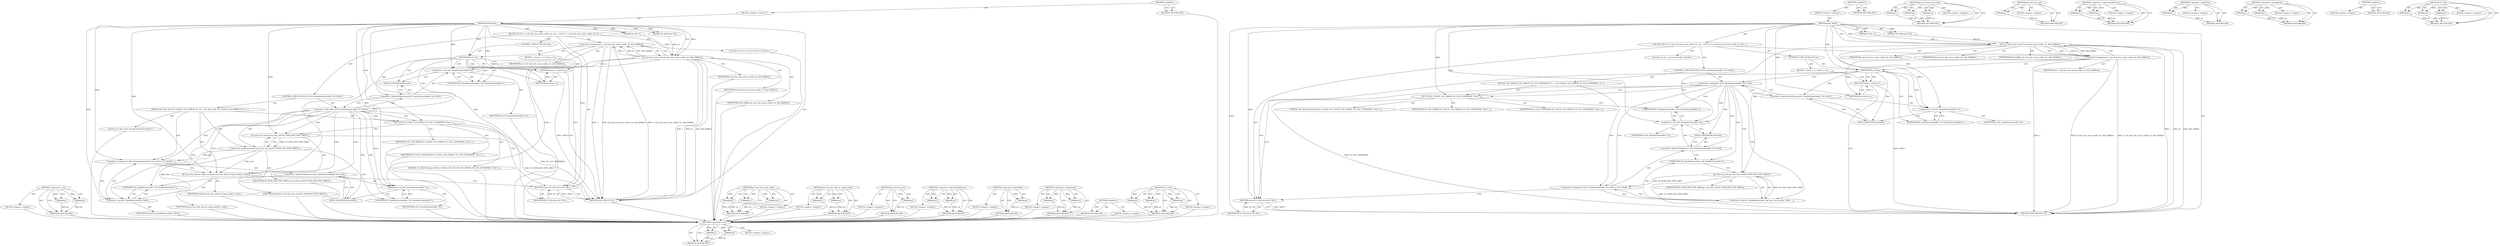 digraph "GF_LOG" {
vulnerable_91 [label=<(METHOD,&lt;operator&gt;.cast)>];
vulnerable_92 [label=<(PARAM,p1)>];
vulnerable_93 [label=<(PARAM,p2)>];
vulnerable_94 [label=<(BLOCK,&lt;empty&gt;,&lt;empty&gt;)>];
vulnerable_95 [label=<(METHOD_RETURN,ANY)>];
vulnerable_6 [label=<(METHOD,&lt;global&gt;)<SUB>1</SUB>>];
vulnerable_7 [label=<(BLOCK,&lt;empty&gt;,&lt;empty&gt;)<SUB>1</SUB>>];
vulnerable_8 [label=<(METHOD,dinf_Read)<SUB>1</SUB>>];
vulnerable_9 [label=<(PARAM,GF_Box *s)<SUB>1</SUB>>];
vulnerable_10 [label=<(PARAM,GF_BitStream *bs)<SUB>1</SUB>>];
vulnerable_11 [label=<(BLOCK,{
	GF_Err e = gf_isom_box_array_read(s, bs, din...,{
	GF_Err e = gf_isom_box_array_read(s, bs, din...)<SUB>2</SUB>>];
vulnerable_12 [label="<(LOCAL,GF_Err e: GF_Err)<SUB>3</SUB>>"];
vulnerable_13 [label=<(&lt;operator&gt;.assignment,e = gf_isom_box_array_read(s, bs, dinf_AddBox))<SUB>3</SUB>>];
vulnerable_14 [label=<(IDENTIFIER,e,e = gf_isom_box_array_read(s, bs, dinf_AddBox))<SUB>3</SUB>>];
vulnerable_15 [label=<(gf_isom_box_array_read,gf_isom_box_array_read(s, bs, dinf_AddBox))<SUB>3</SUB>>];
vulnerable_16 [label=<(IDENTIFIER,s,gf_isom_box_array_read(s, bs, dinf_AddBox))<SUB>3</SUB>>];
vulnerable_17 [label=<(IDENTIFIER,bs,gf_isom_box_array_read(s, bs, dinf_AddBox))<SUB>3</SUB>>];
vulnerable_18 [label=<(IDENTIFIER,dinf_AddBox,gf_isom_box_array_read(s, bs, dinf_AddBox))<SUB>3</SUB>>];
vulnerable_19 [label=<(CONTROL_STRUCTURE,IF,if (e))<SUB>4</SUB>>];
vulnerable_20 [label=<(IDENTIFIER,e,if (e))<SUB>4</SUB>>];
vulnerable_21 [label=<(BLOCK,{
 		return e;
 	},{
 		return e;
 	})<SUB>4</SUB>>];
vulnerable_22 [label=<(RETURN,return e;,return e;)<SUB>5</SUB>>];
vulnerable_23 [label=<(IDENTIFIER,e,return e;)<SUB>5</SUB>>];
vulnerable_24 [label=<(CONTROL_STRUCTURE,IF,if (!((GF_DataInformationBox *)s)-&gt;dref))<SUB>7</SUB>>];
vulnerable_25 [label=<(&lt;operator&gt;.logicalNot,!((GF_DataInformationBox *)s)-&gt;dref)<SUB>7</SUB>>];
vulnerable_26 [label=<(&lt;operator&gt;.indirectFieldAccess,((GF_DataInformationBox *)s)-&gt;dref)<SUB>7</SUB>>];
vulnerable_27 [label=<(&lt;operator&gt;.cast,(GF_DataInformationBox *)s)<SUB>7</SUB>>];
vulnerable_28 [label=<(UNKNOWN,GF_DataInformationBox *,GF_DataInformationBox *)<SUB>7</SUB>>];
vulnerable_29 [label=<(IDENTIFIER,s,(GF_DataInformationBox *)s)<SUB>7</SUB>>];
vulnerable_30 [label=<(FIELD_IDENTIFIER,dref,dref)<SUB>7</SUB>>];
vulnerable_31 [label=<(BLOCK,{
 		GF_LOG(GF_LOG_ERROR, GF_LOG_CONTAINER, (&quot;[...,{
 		GF_LOG(GF_LOG_ERROR, GF_LOG_CONTAINER, (&quot;[...)<SUB>7</SUB>>];
vulnerable_32 [label=<(GF_LOG,GF_LOG(GF_LOG_ERROR, GF_LOG_CONTAINER, (&quot;[iso f...)<SUB>8</SUB>>];
vulnerable_33 [label=<(IDENTIFIER,GF_LOG_ERROR,GF_LOG(GF_LOG_ERROR, GF_LOG_CONTAINER, (&quot;[iso f...)<SUB>8</SUB>>];
vulnerable_34 [label=<(IDENTIFIER,GF_LOG_CONTAINER,GF_LOG(GF_LOG_ERROR, GF_LOG_CONTAINER, (&quot;[iso f...)<SUB>8</SUB>>];
vulnerable_35 [label=<(LITERAL,&quot;[iso file] Missing dref box in dinf\n&quot;,GF_LOG(GF_LOG_ERROR, GF_LOG_CONTAINER, (&quot;[iso f...)<SUB>8</SUB>>];
vulnerable_36 [label=<(&lt;operator&gt;.assignment,((GF_DataInformationBox *)s)-&gt;dref = (GF_DataRe...)<SUB>9</SUB>>];
vulnerable_37 [label=<(&lt;operator&gt;.indirectFieldAccess,((GF_DataInformationBox *)s)-&gt;dref)<SUB>9</SUB>>];
vulnerable_38 [label=<(&lt;operator&gt;.cast,(GF_DataInformationBox *)s)<SUB>9</SUB>>];
vulnerable_39 [label=<(UNKNOWN,GF_DataInformationBox *,GF_DataInformationBox *)<SUB>9</SUB>>];
vulnerable_40 [label=<(IDENTIFIER,s,(GF_DataInformationBox *)s)<SUB>9</SUB>>];
vulnerable_41 [label=<(FIELD_IDENTIFIER,dref,dref)<SUB>9</SUB>>];
vulnerable_42 [label=<(&lt;operator&gt;.cast,(GF_DataReferenceBox *)gf_isom_box_new(GF_ISOM_...)<SUB>9</SUB>>];
vulnerable_43 [label=<(UNKNOWN,GF_DataReferenceBox *,GF_DataReferenceBox *)<SUB>9</SUB>>];
vulnerable_44 [label=<(gf_isom_box_new,gf_isom_box_new(GF_ISOM_BOX_TYPE_DREF))<SUB>9</SUB>>];
vulnerable_45 [label=<(IDENTIFIER,GF_ISOM_BOX_TYPE_DREF,gf_isom_box_new(GF_ISOM_BOX_TYPE_DREF))<SUB>9</SUB>>];
vulnerable_46 [label=<(RETURN,return GF_OK;,return GF_OK;)<SUB>11</SUB>>];
vulnerable_47 [label=<(IDENTIFIER,GF_OK,return GF_OK;)<SUB>11</SUB>>];
vulnerable_48 [label=<(METHOD_RETURN,GF_Err)<SUB>1</SUB>>];
vulnerable_50 [label=<(METHOD_RETURN,ANY)<SUB>1</SUB>>];
vulnerable_76 [label=<(METHOD,gf_isom_box_array_read)>];
vulnerable_77 [label=<(PARAM,p1)>];
vulnerable_78 [label=<(PARAM,p2)>];
vulnerable_79 [label=<(PARAM,p3)>];
vulnerable_80 [label=<(BLOCK,&lt;empty&gt;,&lt;empty&gt;)>];
vulnerable_81 [label=<(METHOD_RETURN,ANY)>];
vulnerable_102 [label=<(METHOD,gf_isom_box_new)>];
vulnerable_103 [label=<(PARAM,p1)>];
vulnerable_104 [label=<(BLOCK,&lt;empty&gt;,&lt;empty&gt;)>];
vulnerable_105 [label=<(METHOD_RETURN,ANY)>];
vulnerable_86 [label=<(METHOD,&lt;operator&gt;.indirectFieldAccess)>];
vulnerable_87 [label=<(PARAM,p1)>];
vulnerable_88 [label=<(PARAM,p2)>];
vulnerable_89 [label=<(BLOCK,&lt;empty&gt;,&lt;empty&gt;)>];
vulnerable_90 [label=<(METHOD_RETURN,ANY)>];
vulnerable_82 [label=<(METHOD,&lt;operator&gt;.logicalNot)>];
vulnerable_83 [label=<(PARAM,p1)>];
vulnerable_84 [label=<(BLOCK,&lt;empty&gt;,&lt;empty&gt;)>];
vulnerable_85 [label=<(METHOD_RETURN,ANY)>];
vulnerable_71 [label=<(METHOD,&lt;operator&gt;.assignment)>];
vulnerable_72 [label=<(PARAM,p1)>];
vulnerable_73 [label=<(PARAM,p2)>];
vulnerable_74 [label=<(BLOCK,&lt;empty&gt;,&lt;empty&gt;)>];
vulnerable_75 [label=<(METHOD_RETURN,ANY)>];
vulnerable_65 [label=<(METHOD,&lt;global&gt;)<SUB>1</SUB>>];
vulnerable_66 [label=<(BLOCK,&lt;empty&gt;,&lt;empty&gt;)>];
vulnerable_67 [label=<(METHOD_RETURN,ANY)>];
vulnerable_96 [label=<(METHOD,GF_LOG)>];
vulnerable_97 [label=<(PARAM,p1)>];
vulnerable_98 [label=<(PARAM,p2)>];
vulnerable_99 [label=<(PARAM,p3)>];
vulnerable_100 [label=<(BLOCK,&lt;empty&gt;,&lt;empty&gt;)>];
vulnerable_101 [label=<(METHOD_RETURN,ANY)>];
fixed_98 [label=<(METHOD,&lt;operator&gt;.cast)>];
fixed_99 [label=<(PARAM,p1)>];
fixed_100 [label=<(PARAM,p2)>];
fixed_101 [label=<(BLOCK,&lt;empty&gt;,&lt;empty&gt;)>];
fixed_102 [label=<(METHOD_RETURN,ANY)>];
fixed_6 [label=<(METHOD,&lt;global&gt;)<SUB>1</SUB>>];
fixed_7 [label=<(BLOCK,&lt;empty&gt;,&lt;empty&gt;)<SUB>1</SUB>>];
fixed_8 [label=<(METHOD,dinf_Read)<SUB>1</SUB>>];
fixed_9 [label=<(PARAM,GF_Box *s)<SUB>1</SUB>>];
fixed_10 [label=<(PARAM,GF_BitStream *bs)<SUB>1</SUB>>];
fixed_11 [label=<(BLOCK,{
	GF_Err e = gf_isom_box_array_read(s, bs, din...,{
	GF_Err e = gf_isom_box_array_read(s, bs, din...)<SUB>2</SUB>>];
fixed_12 [label="<(LOCAL,GF_Err e: GF_Err)<SUB>3</SUB>>"];
fixed_13 [label=<(&lt;operator&gt;.assignment,e = gf_isom_box_array_read(s, bs, dinf_AddBox))<SUB>3</SUB>>];
fixed_14 [label=<(IDENTIFIER,e,e = gf_isom_box_array_read(s, bs, dinf_AddBox))<SUB>3</SUB>>];
fixed_15 [label=<(gf_isom_box_array_read,gf_isom_box_array_read(s, bs, dinf_AddBox))<SUB>3</SUB>>];
fixed_16 [label=<(IDENTIFIER,s,gf_isom_box_array_read(s, bs, dinf_AddBox))<SUB>3</SUB>>];
fixed_17 [label=<(IDENTIFIER,bs,gf_isom_box_array_read(s, bs, dinf_AddBox))<SUB>3</SUB>>];
fixed_18 [label=<(IDENTIFIER,dinf_AddBox,gf_isom_box_array_read(s, bs, dinf_AddBox))<SUB>3</SUB>>];
fixed_19 [label=<(CONTROL_STRUCTURE,IF,if (e))<SUB>4</SUB>>];
fixed_20 [label=<(IDENTIFIER,e,if (e))<SUB>4</SUB>>];
fixed_21 [label=<(BLOCK,{
 		return e;
 	},{
 		return e;
 	})<SUB>4</SUB>>];
fixed_22 [label=<(RETURN,return e;,return e;)<SUB>5</SUB>>];
fixed_23 [label=<(IDENTIFIER,e,return e;)<SUB>5</SUB>>];
fixed_24 [label=<(CONTROL_STRUCTURE,IF,if (!((GF_DataInformationBox *)s)-&gt;dref))<SUB>7</SUB>>];
fixed_25 [label=<(&lt;operator&gt;.logicalNot,!((GF_DataInformationBox *)s)-&gt;dref)<SUB>7</SUB>>];
fixed_26 [label=<(&lt;operator&gt;.indirectFieldAccess,((GF_DataInformationBox *)s)-&gt;dref)<SUB>7</SUB>>];
fixed_27 [label=<(&lt;operator&gt;.cast,(GF_DataInformationBox *)s)<SUB>7</SUB>>];
fixed_28 [label=<(UNKNOWN,GF_DataInformationBox *,GF_DataInformationBox *)<SUB>7</SUB>>];
fixed_29 [label=<(IDENTIFIER,s,(GF_DataInformationBox *)s)<SUB>7</SUB>>];
fixed_30 [label=<(FIELD_IDENTIFIER,dref,dref)<SUB>7</SUB>>];
fixed_31 [label=<(BLOCK,{
		GF_Box* dref;
 		GF_LOG(GF_LOG_ERROR, GF_LO...,{
		GF_Box* dref;
 		GF_LOG(GF_LOG_ERROR, GF_LO...)<SUB>7</SUB>>];
fixed_32 [label="<(LOCAL,GF_Box* dref: GF_Box*)<SUB>8</SUB>>"];
fixed_33 [label=<(GF_LOG,GF_LOG(GF_LOG_ERROR, GF_LOG_CONTAINER, (&quot;[iso f...)<SUB>9</SUB>>];
fixed_34 [label=<(IDENTIFIER,GF_LOG_ERROR,GF_LOG(GF_LOG_ERROR, GF_LOG_CONTAINER, (&quot;[iso f...)<SUB>9</SUB>>];
fixed_35 [label=<(IDENTIFIER,GF_LOG_CONTAINER,GF_LOG(GF_LOG_ERROR, GF_LOG_CONTAINER, (&quot;[iso f...)<SUB>9</SUB>>];
fixed_36 [label=<(LITERAL,&quot;[iso file] Missing dref box in dinf\n&quot;,GF_LOG(GF_LOG_ERROR, GF_LOG_CONTAINER, (&quot;[iso f...)<SUB>9</SUB>>];
fixed_37 [label=<(&lt;operator&gt;.assignment,dref = gf_isom_box_new(GF_ISOM_BOX_TYPE_DREF))<SUB>10</SUB>>];
fixed_38 [label=<(IDENTIFIER,dref,dref = gf_isom_box_new(GF_ISOM_BOX_TYPE_DREF))<SUB>10</SUB>>];
fixed_39 [label=<(gf_isom_box_new,gf_isom_box_new(GF_ISOM_BOX_TYPE_DREF))<SUB>10</SUB>>];
fixed_40 [label=<(IDENTIFIER,GF_ISOM_BOX_TYPE_DREF,gf_isom_box_new(GF_ISOM_BOX_TYPE_DREF))<SUB>10</SUB>>];
fixed_41 [label=<(&lt;operator&gt;.assignment,((GF_DataInformationBox *)s)-&gt;dref = (GF_DataRe...)<SUB>11</SUB>>];
fixed_42 [label=<(&lt;operator&gt;.indirectFieldAccess,((GF_DataInformationBox *)s)-&gt;dref)<SUB>11</SUB>>];
fixed_43 [label=<(&lt;operator&gt;.cast,(GF_DataInformationBox *)s)<SUB>11</SUB>>];
fixed_44 [label=<(UNKNOWN,GF_DataInformationBox *,GF_DataInformationBox *)<SUB>11</SUB>>];
fixed_45 [label=<(IDENTIFIER,s,(GF_DataInformationBox *)s)<SUB>11</SUB>>];
fixed_46 [label=<(FIELD_IDENTIFIER,dref,dref)<SUB>11</SUB>>];
fixed_47 [label=<(&lt;operator&gt;.cast,(GF_DataReferenceBox *)dref)<SUB>11</SUB>>];
fixed_48 [label=<(UNKNOWN,GF_DataReferenceBox *,GF_DataReferenceBox *)<SUB>11</SUB>>];
fixed_49 [label=<(IDENTIFIER,dref,(GF_DataReferenceBox *)dref)<SUB>11</SUB>>];
fixed_50 [label=<(gf_isom_box_add_for_dump_mode,gf_isom_box_add_for_dump_mode(s, dref))<SUB>12</SUB>>];
fixed_51 [label=<(IDENTIFIER,s,gf_isom_box_add_for_dump_mode(s, dref))<SUB>12</SUB>>];
fixed_52 [label=<(IDENTIFIER,dref,gf_isom_box_add_for_dump_mode(s, dref))<SUB>12</SUB>>];
fixed_53 [label=<(RETURN,return GF_OK;,return GF_OK;)<SUB>14</SUB>>];
fixed_54 [label=<(IDENTIFIER,GF_OK,return GF_OK;)<SUB>14</SUB>>];
fixed_55 [label=<(METHOD_RETURN,GF_Err)<SUB>1</SUB>>];
fixed_57 [label=<(METHOD_RETURN,ANY)<SUB>1</SUB>>];
fixed_83 [label=<(METHOD,gf_isom_box_array_read)>];
fixed_84 [label=<(PARAM,p1)>];
fixed_85 [label=<(PARAM,p2)>];
fixed_86 [label=<(PARAM,p3)>];
fixed_87 [label=<(BLOCK,&lt;empty&gt;,&lt;empty&gt;)>];
fixed_88 [label=<(METHOD_RETURN,ANY)>];
fixed_113 [label=<(METHOD,gf_isom_box_add_for_dump_mode)>];
fixed_114 [label=<(PARAM,p1)>];
fixed_115 [label=<(PARAM,p2)>];
fixed_116 [label=<(BLOCK,&lt;empty&gt;,&lt;empty&gt;)>];
fixed_117 [label=<(METHOD_RETURN,ANY)>];
fixed_109 [label=<(METHOD,gf_isom_box_new)>];
fixed_110 [label=<(PARAM,p1)>];
fixed_111 [label=<(BLOCK,&lt;empty&gt;,&lt;empty&gt;)>];
fixed_112 [label=<(METHOD_RETURN,ANY)>];
fixed_93 [label=<(METHOD,&lt;operator&gt;.indirectFieldAccess)>];
fixed_94 [label=<(PARAM,p1)>];
fixed_95 [label=<(PARAM,p2)>];
fixed_96 [label=<(BLOCK,&lt;empty&gt;,&lt;empty&gt;)>];
fixed_97 [label=<(METHOD_RETURN,ANY)>];
fixed_89 [label=<(METHOD,&lt;operator&gt;.logicalNot)>];
fixed_90 [label=<(PARAM,p1)>];
fixed_91 [label=<(BLOCK,&lt;empty&gt;,&lt;empty&gt;)>];
fixed_92 [label=<(METHOD_RETURN,ANY)>];
fixed_78 [label=<(METHOD,&lt;operator&gt;.assignment)>];
fixed_79 [label=<(PARAM,p1)>];
fixed_80 [label=<(PARAM,p2)>];
fixed_81 [label=<(BLOCK,&lt;empty&gt;,&lt;empty&gt;)>];
fixed_82 [label=<(METHOD_RETURN,ANY)>];
fixed_72 [label=<(METHOD,&lt;global&gt;)<SUB>1</SUB>>];
fixed_73 [label=<(BLOCK,&lt;empty&gt;,&lt;empty&gt;)>];
fixed_74 [label=<(METHOD_RETURN,ANY)>];
fixed_103 [label=<(METHOD,GF_LOG)>];
fixed_104 [label=<(PARAM,p1)>];
fixed_105 [label=<(PARAM,p2)>];
fixed_106 [label=<(PARAM,p3)>];
fixed_107 [label=<(BLOCK,&lt;empty&gt;,&lt;empty&gt;)>];
fixed_108 [label=<(METHOD_RETURN,ANY)>];
vulnerable_91 -> vulnerable_92  [key=0, label="AST: "];
vulnerable_91 -> vulnerable_92  [key=1, label="DDG: "];
vulnerable_91 -> vulnerable_94  [key=0, label="AST: "];
vulnerable_91 -> vulnerable_93  [key=0, label="AST: "];
vulnerable_91 -> vulnerable_93  [key=1, label="DDG: "];
vulnerable_91 -> vulnerable_95  [key=0, label="AST: "];
vulnerable_91 -> vulnerable_95  [key=1, label="CFG: "];
vulnerable_92 -> vulnerable_95  [key=0, label="DDG: p1"];
vulnerable_93 -> vulnerable_95  [key=0, label="DDG: p2"];
vulnerable_6 -> vulnerable_7  [key=0, label="AST: "];
vulnerable_6 -> vulnerable_50  [key=0, label="AST: "];
vulnerable_6 -> vulnerable_50  [key=1, label="CFG: "];
vulnerable_7 -> vulnerable_8  [key=0, label="AST: "];
vulnerable_8 -> vulnerable_9  [key=0, label="AST: "];
vulnerable_8 -> vulnerable_9  [key=1, label="DDG: "];
vulnerable_8 -> vulnerable_10  [key=0, label="AST: "];
vulnerable_8 -> vulnerable_10  [key=1, label="DDG: "];
vulnerable_8 -> vulnerable_11  [key=0, label="AST: "];
vulnerable_8 -> vulnerable_48  [key=0, label="AST: "];
vulnerable_8 -> vulnerable_15  [key=0, label="CFG: "];
vulnerable_8 -> vulnerable_15  [key=1, label="DDG: "];
vulnerable_8 -> vulnerable_46  [key=0, label="DDG: "];
vulnerable_8 -> vulnerable_20  [key=0, label="DDG: "];
vulnerable_8 -> vulnerable_47  [key=0, label="DDG: "];
vulnerable_8 -> vulnerable_23  [key=0, label="DDG: "];
vulnerable_8 -> vulnerable_32  [key=0, label="DDG: "];
vulnerable_8 -> vulnerable_27  [key=0, label="DDG: "];
vulnerable_8 -> vulnerable_38  [key=0, label="DDG: "];
vulnerable_8 -> vulnerable_44  [key=0, label="DDG: "];
vulnerable_9 -> vulnerable_15  [key=0, label="DDG: s"];
vulnerable_10 -> vulnerable_15  [key=0, label="DDG: bs"];
vulnerable_11 -> vulnerable_12  [key=0, label="AST: "];
vulnerable_11 -> vulnerable_13  [key=0, label="AST: "];
vulnerable_11 -> vulnerable_19  [key=0, label="AST: "];
vulnerable_11 -> vulnerable_24  [key=0, label="AST: "];
vulnerable_11 -> vulnerable_46  [key=0, label="AST: "];
vulnerable_13 -> vulnerable_14  [key=0, label="AST: "];
vulnerable_13 -> vulnerable_15  [key=0, label="AST: "];
vulnerable_13 -> vulnerable_20  [key=0, label="CFG: "];
vulnerable_13 -> vulnerable_48  [key=0, label="DDG: e"];
vulnerable_13 -> vulnerable_48  [key=1, label="DDG: gf_isom_box_array_read(s, bs, dinf_AddBox)"];
vulnerable_13 -> vulnerable_48  [key=2, label="DDG: e = gf_isom_box_array_read(s, bs, dinf_AddBox)"];
vulnerable_13 -> vulnerable_23  [key=0, label="DDG: e"];
vulnerable_15 -> vulnerable_16  [key=0, label="AST: "];
vulnerable_15 -> vulnerable_17  [key=0, label="AST: "];
vulnerable_15 -> vulnerable_18  [key=0, label="AST: "];
vulnerable_15 -> vulnerable_13  [key=0, label="CFG: "];
vulnerable_15 -> vulnerable_13  [key=1, label="DDG: s"];
vulnerable_15 -> vulnerable_13  [key=2, label="DDG: bs"];
vulnerable_15 -> vulnerable_13  [key=3, label="DDG: dinf_AddBox"];
vulnerable_15 -> vulnerable_48  [key=0, label="DDG: s"];
vulnerable_15 -> vulnerable_48  [key=1, label="DDG: bs"];
vulnerable_15 -> vulnerable_48  [key=2, label="DDG: dinf_AddBox"];
vulnerable_15 -> vulnerable_27  [key=0, label="DDG: s"];
vulnerable_15 -> vulnerable_38  [key=0, label="DDG: s"];
vulnerable_19 -> vulnerable_20  [key=0, label="AST: "];
vulnerable_19 -> vulnerable_21  [key=0, label="AST: "];
vulnerable_20 -> vulnerable_28  [key=0, label="CFG: "];
vulnerable_20 -> vulnerable_28  [key=1, label="CDG: "];
vulnerable_20 -> vulnerable_22  [key=0, label="CFG: "];
vulnerable_20 -> vulnerable_22  [key=1, label="CDG: "];
vulnerable_20 -> vulnerable_30  [key=0, label="CDG: "];
vulnerable_20 -> vulnerable_26  [key=0, label="CDG: "];
vulnerable_20 -> vulnerable_46  [key=0, label="CDG: "];
vulnerable_20 -> vulnerable_25  [key=0, label="CDG: "];
vulnerable_20 -> vulnerable_27  [key=0, label="CDG: "];
vulnerable_21 -> vulnerable_22  [key=0, label="AST: "];
vulnerable_22 -> vulnerable_23  [key=0, label="AST: "];
vulnerable_22 -> vulnerable_48  [key=0, label="CFG: "];
vulnerable_22 -> vulnerable_48  [key=1, label="DDG: &lt;RET&gt;"];
vulnerable_23 -> vulnerable_22  [key=0, label="DDG: e"];
vulnerable_24 -> vulnerable_25  [key=0, label="AST: "];
vulnerable_24 -> vulnerable_31  [key=0, label="AST: "];
vulnerable_25 -> vulnerable_26  [key=0, label="AST: "];
vulnerable_25 -> vulnerable_32  [key=0, label="CFG: "];
vulnerable_25 -> vulnerable_32  [key=1, label="CDG: "];
vulnerable_25 -> vulnerable_46  [key=0, label="CFG: "];
vulnerable_25 -> vulnerable_42  [key=0, label="CDG: "];
vulnerable_25 -> vulnerable_36  [key=0, label="CDG: "];
vulnerable_25 -> vulnerable_37  [key=0, label="CDG: "];
vulnerable_25 -> vulnerable_38  [key=0, label="CDG: "];
vulnerable_25 -> vulnerable_41  [key=0, label="CDG: "];
vulnerable_25 -> vulnerable_44  [key=0, label="CDG: "];
vulnerable_25 -> vulnerable_39  [key=0, label="CDG: "];
vulnerable_25 -> vulnerable_43  [key=0, label="CDG: "];
vulnerable_26 -> vulnerable_27  [key=0, label="AST: "];
vulnerable_26 -> vulnerable_30  [key=0, label="AST: "];
vulnerable_26 -> vulnerable_25  [key=0, label="CFG: "];
vulnerable_27 -> vulnerable_28  [key=0, label="AST: "];
vulnerable_27 -> vulnerable_29  [key=0, label="AST: "];
vulnerable_27 -> vulnerable_30  [key=0, label="CFG: "];
vulnerable_28 -> vulnerable_27  [key=0, label="CFG: "];
vulnerable_30 -> vulnerable_26  [key=0, label="CFG: "];
vulnerable_31 -> vulnerable_32  [key=0, label="AST: "];
vulnerable_31 -> vulnerable_36  [key=0, label="AST: "];
vulnerable_32 -> vulnerable_33  [key=0, label="AST: "];
vulnerable_32 -> vulnerable_34  [key=0, label="AST: "];
vulnerable_32 -> vulnerable_35  [key=0, label="AST: "];
vulnerable_32 -> vulnerable_39  [key=0, label="CFG: "];
vulnerable_32 -> vulnerable_48  [key=0, label="DDG: GF_LOG_CONTAINER"];
vulnerable_36 -> vulnerable_37  [key=0, label="AST: "];
vulnerable_36 -> vulnerable_42  [key=0, label="AST: "];
vulnerable_36 -> vulnerable_46  [key=0, label="CFG: "];
vulnerable_37 -> vulnerable_38  [key=0, label="AST: "];
vulnerable_37 -> vulnerable_41  [key=0, label="AST: "];
vulnerable_37 -> vulnerable_43  [key=0, label="CFG: "];
vulnerable_38 -> vulnerable_39  [key=0, label="AST: "];
vulnerable_38 -> vulnerable_40  [key=0, label="AST: "];
vulnerable_38 -> vulnerable_41  [key=0, label="CFG: "];
vulnerable_39 -> vulnerable_38  [key=0, label="CFG: "];
vulnerable_41 -> vulnerable_37  [key=0, label="CFG: "];
vulnerable_42 -> vulnerable_43  [key=0, label="AST: "];
vulnerable_42 -> vulnerable_44  [key=0, label="AST: "];
vulnerable_42 -> vulnerable_36  [key=0, label="CFG: "];
vulnerable_43 -> vulnerable_44  [key=0, label="CFG: "];
vulnerable_44 -> vulnerable_45  [key=0, label="AST: "];
vulnerable_44 -> vulnerable_42  [key=0, label="CFG: "];
vulnerable_44 -> vulnerable_42  [key=1, label="DDG: GF_ISOM_BOX_TYPE_DREF"];
vulnerable_44 -> vulnerable_48  [key=0, label="DDG: GF_ISOM_BOX_TYPE_DREF"];
vulnerable_44 -> vulnerable_36  [key=0, label="DDG: GF_ISOM_BOX_TYPE_DREF"];
vulnerable_46 -> vulnerable_47  [key=0, label="AST: "];
vulnerable_46 -> vulnerable_48  [key=0, label="CFG: "];
vulnerable_46 -> vulnerable_48  [key=1, label="DDG: &lt;RET&gt;"];
vulnerable_47 -> vulnerable_46  [key=0, label="DDG: GF_OK"];
vulnerable_76 -> vulnerable_77  [key=0, label="AST: "];
vulnerable_76 -> vulnerable_77  [key=1, label="DDG: "];
vulnerable_76 -> vulnerable_80  [key=0, label="AST: "];
vulnerable_76 -> vulnerable_78  [key=0, label="AST: "];
vulnerable_76 -> vulnerable_78  [key=1, label="DDG: "];
vulnerable_76 -> vulnerable_81  [key=0, label="AST: "];
vulnerable_76 -> vulnerable_81  [key=1, label="CFG: "];
vulnerable_76 -> vulnerable_79  [key=0, label="AST: "];
vulnerable_76 -> vulnerable_79  [key=1, label="DDG: "];
vulnerable_77 -> vulnerable_81  [key=0, label="DDG: p1"];
vulnerable_78 -> vulnerable_81  [key=0, label="DDG: p2"];
vulnerable_79 -> vulnerable_81  [key=0, label="DDG: p3"];
vulnerable_102 -> vulnerable_103  [key=0, label="AST: "];
vulnerable_102 -> vulnerable_103  [key=1, label="DDG: "];
vulnerable_102 -> vulnerable_104  [key=0, label="AST: "];
vulnerable_102 -> vulnerable_105  [key=0, label="AST: "];
vulnerable_102 -> vulnerable_105  [key=1, label="CFG: "];
vulnerable_103 -> vulnerable_105  [key=0, label="DDG: p1"];
vulnerable_86 -> vulnerable_87  [key=0, label="AST: "];
vulnerable_86 -> vulnerable_87  [key=1, label="DDG: "];
vulnerable_86 -> vulnerable_89  [key=0, label="AST: "];
vulnerable_86 -> vulnerable_88  [key=0, label="AST: "];
vulnerable_86 -> vulnerable_88  [key=1, label="DDG: "];
vulnerable_86 -> vulnerable_90  [key=0, label="AST: "];
vulnerable_86 -> vulnerable_90  [key=1, label="CFG: "];
vulnerable_87 -> vulnerable_90  [key=0, label="DDG: p1"];
vulnerable_88 -> vulnerable_90  [key=0, label="DDG: p2"];
vulnerable_82 -> vulnerable_83  [key=0, label="AST: "];
vulnerable_82 -> vulnerable_83  [key=1, label="DDG: "];
vulnerable_82 -> vulnerable_84  [key=0, label="AST: "];
vulnerable_82 -> vulnerable_85  [key=0, label="AST: "];
vulnerable_82 -> vulnerable_85  [key=1, label="CFG: "];
vulnerable_83 -> vulnerable_85  [key=0, label="DDG: p1"];
vulnerable_71 -> vulnerable_72  [key=0, label="AST: "];
vulnerable_71 -> vulnerable_72  [key=1, label="DDG: "];
vulnerable_71 -> vulnerable_74  [key=0, label="AST: "];
vulnerable_71 -> vulnerable_73  [key=0, label="AST: "];
vulnerable_71 -> vulnerable_73  [key=1, label="DDG: "];
vulnerable_71 -> vulnerable_75  [key=0, label="AST: "];
vulnerable_71 -> vulnerable_75  [key=1, label="CFG: "];
vulnerable_72 -> vulnerable_75  [key=0, label="DDG: p1"];
vulnerable_73 -> vulnerable_75  [key=0, label="DDG: p2"];
vulnerable_65 -> vulnerable_66  [key=0, label="AST: "];
vulnerable_65 -> vulnerable_67  [key=0, label="AST: "];
vulnerable_65 -> vulnerable_67  [key=1, label="CFG: "];
vulnerable_96 -> vulnerable_97  [key=0, label="AST: "];
vulnerable_96 -> vulnerable_97  [key=1, label="DDG: "];
vulnerable_96 -> vulnerable_100  [key=0, label="AST: "];
vulnerable_96 -> vulnerable_98  [key=0, label="AST: "];
vulnerable_96 -> vulnerable_98  [key=1, label="DDG: "];
vulnerable_96 -> vulnerable_101  [key=0, label="AST: "];
vulnerable_96 -> vulnerable_101  [key=1, label="CFG: "];
vulnerable_96 -> vulnerable_99  [key=0, label="AST: "];
vulnerable_96 -> vulnerable_99  [key=1, label="DDG: "];
vulnerable_97 -> vulnerable_101  [key=0, label="DDG: p1"];
vulnerable_98 -> vulnerable_101  [key=0, label="DDG: p2"];
vulnerable_99 -> vulnerable_101  [key=0, label="DDG: p3"];
fixed_98 -> fixed_99  [key=0, label="AST: "];
fixed_98 -> fixed_99  [key=1, label="DDG: "];
fixed_98 -> fixed_101  [key=0, label="AST: "];
fixed_98 -> fixed_100  [key=0, label="AST: "];
fixed_98 -> fixed_100  [key=1, label="DDG: "];
fixed_98 -> fixed_102  [key=0, label="AST: "];
fixed_98 -> fixed_102  [key=1, label="CFG: "];
fixed_99 -> fixed_102  [key=0, label="DDG: p1"];
fixed_100 -> fixed_102  [key=0, label="DDG: p2"];
fixed_101 -> vulnerable_91  [key=0];
fixed_102 -> vulnerable_91  [key=0];
fixed_6 -> fixed_7  [key=0, label="AST: "];
fixed_6 -> fixed_57  [key=0, label="AST: "];
fixed_6 -> fixed_57  [key=1, label="CFG: "];
fixed_7 -> fixed_8  [key=0, label="AST: "];
fixed_8 -> fixed_9  [key=0, label="AST: "];
fixed_8 -> fixed_9  [key=1, label="DDG: "];
fixed_8 -> fixed_10  [key=0, label="AST: "];
fixed_8 -> fixed_10  [key=1, label="DDG: "];
fixed_8 -> fixed_11  [key=0, label="AST: "];
fixed_8 -> fixed_55  [key=0, label="AST: "];
fixed_8 -> fixed_15  [key=0, label="CFG: "];
fixed_8 -> fixed_15  [key=1, label="DDG: "];
fixed_8 -> fixed_53  [key=0, label="DDG: "];
fixed_8 -> fixed_20  [key=0, label="DDG: "];
fixed_8 -> fixed_54  [key=0, label="DDG: "];
fixed_8 -> fixed_41  [key=0, label="DDG: "];
fixed_8 -> fixed_23  [key=0, label="DDG: "];
fixed_8 -> fixed_33  [key=0, label="DDG: "];
fixed_8 -> fixed_50  [key=0, label="DDG: "];
fixed_8 -> fixed_27  [key=0, label="DDG: "];
fixed_8 -> fixed_39  [key=0, label="DDG: "];
fixed_8 -> fixed_47  [key=0, label="DDG: "];
fixed_8 -> fixed_43  [key=0, label="DDG: "];
fixed_9 -> fixed_15  [key=0, label="DDG: s"];
fixed_10 -> fixed_15  [key=0, label="DDG: bs"];
fixed_11 -> fixed_12  [key=0, label="AST: "];
fixed_11 -> fixed_13  [key=0, label="AST: "];
fixed_11 -> fixed_19  [key=0, label="AST: "];
fixed_11 -> fixed_24  [key=0, label="AST: "];
fixed_11 -> fixed_53  [key=0, label="AST: "];
fixed_12 -> vulnerable_91  [key=0];
fixed_13 -> fixed_14  [key=0, label="AST: "];
fixed_13 -> fixed_15  [key=0, label="AST: "];
fixed_13 -> fixed_20  [key=0, label="CFG: "];
fixed_13 -> fixed_55  [key=0, label="DDG: e"];
fixed_13 -> fixed_55  [key=1, label="DDG: gf_isom_box_array_read(s, bs, dinf_AddBox)"];
fixed_13 -> fixed_55  [key=2, label="DDG: e = gf_isom_box_array_read(s, bs, dinf_AddBox)"];
fixed_13 -> fixed_23  [key=0, label="DDG: e"];
fixed_14 -> vulnerable_91  [key=0];
fixed_15 -> fixed_16  [key=0, label="AST: "];
fixed_15 -> fixed_17  [key=0, label="AST: "];
fixed_15 -> fixed_18  [key=0, label="AST: "];
fixed_15 -> fixed_13  [key=0, label="CFG: "];
fixed_15 -> fixed_13  [key=1, label="DDG: s"];
fixed_15 -> fixed_13  [key=2, label="DDG: bs"];
fixed_15 -> fixed_13  [key=3, label="DDG: dinf_AddBox"];
fixed_15 -> fixed_55  [key=0, label="DDG: s"];
fixed_15 -> fixed_55  [key=1, label="DDG: bs"];
fixed_15 -> fixed_55  [key=2, label="DDG: dinf_AddBox"];
fixed_15 -> fixed_50  [key=0, label="DDG: s"];
fixed_15 -> fixed_27  [key=0, label="DDG: s"];
fixed_15 -> fixed_43  [key=0, label="DDG: s"];
fixed_16 -> vulnerable_91  [key=0];
fixed_17 -> vulnerable_91  [key=0];
fixed_18 -> vulnerable_91  [key=0];
fixed_19 -> fixed_20  [key=0, label="AST: "];
fixed_19 -> fixed_21  [key=0, label="AST: "];
fixed_20 -> fixed_28  [key=0, label="CFG: "];
fixed_20 -> fixed_28  [key=1, label="CDG: "];
fixed_20 -> fixed_22  [key=0, label="CFG: "];
fixed_20 -> fixed_22  [key=1, label="CDG: "];
fixed_20 -> fixed_30  [key=0, label="CDG: "];
fixed_20 -> fixed_26  [key=0, label="CDG: "];
fixed_20 -> fixed_53  [key=0, label="CDG: "];
fixed_20 -> fixed_25  [key=0, label="CDG: "];
fixed_20 -> fixed_27  [key=0, label="CDG: "];
fixed_21 -> fixed_22  [key=0, label="AST: "];
fixed_22 -> fixed_23  [key=0, label="AST: "];
fixed_22 -> fixed_55  [key=0, label="CFG: "];
fixed_22 -> fixed_55  [key=1, label="DDG: &lt;RET&gt;"];
fixed_23 -> fixed_22  [key=0, label="DDG: e"];
fixed_24 -> fixed_25  [key=0, label="AST: "];
fixed_24 -> fixed_31  [key=0, label="AST: "];
fixed_25 -> fixed_26  [key=0, label="AST: "];
fixed_25 -> fixed_33  [key=0, label="CFG: "];
fixed_25 -> fixed_33  [key=1, label="CDG: "];
fixed_25 -> fixed_53  [key=0, label="CFG: "];
fixed_25 -> fixed_47  [key=0, label="CDG: "];
fixed_25 -> fixed_48  [key=0, label="CDG: "];
fixed_25 -> fixed_42  [key=0, label="CDG: "];
fixed_25 -> fixed_37  [key=0, label="CDG: "];
fixed_25 -> fixed_46  [key=0, label="CDG: "];
fixed_25 -> fixed_41  [key=0, label="CDG: "];
fixed_25 -> fixed_50  [key=0, label="CDG: "];
fixed_25 -> fixed_44  [key=0, label="CDG: "];
fixed_25 -> fixed_39  [key=0, label="CDG: "];
fixed_25 -> fixed_43  [key=0, label="CDG: "];
fixed_26 -> fixed_27  [key=0, label="AST: "];
fixed_26 -> fixed_30  [key=0, label="AST: "];
fixed_26 -> fixed_25  [key=0, label="CFG: "];
fixed_27 -> fixed_28  [key=0, label="AST: "];
fixed_27 -> fixed_29  [key=0, label="AST: "];
fixed_27 -> fixed_30  [key=0, label="CFG: "];
fixed_28 -> fixed_27  [key=0, label="CFG: "];
fixed_29 -> vulnerable_91  [key=0];
fixed_30 -> fixed_26  [key=0, label="CFG: "];
fixed_31 -> fixed_32  [key=0, label="AST: "];
fixed_31 -> fixed_33  [key=0, label="AST: "];
fixed_31 -> fixed_37  [key=0, label="AST: "];
fixed_31 -> fixed_41  [key=0, label="AST: "];
fixed_31 -> fixed_50  [key=0, label="AST: "];
fixed_32 -> vulnerable_91  [key=0];
fixed_33 -> fixed_34  [key=0, label="AST: "];
fixed_33 -> fixed_35  [key=0, label="AST: "];
fixed_33 -> fixed_36  [key=0, label="AST: "];
fixed_33 -> fixed_39  [key=0, label="CFG: "];
fixed_33 -> fixed_55  [key=0, label="DDG: GF_LOG_CONTAINER"];
fixed_34 -> vulnerable_91  [key=0];
fixed_35 -> vulnerable_91  [key=0];
fixed_36 -> vulnerable_91  [key=0];
fixed_37 -> fixed_38  [key=0, label="AST: "];
fixed_37 -> fixed_39  [key=0, label="AST: "];
fixed_37 -> fixed_44  [key=0, label="CFG: "];
fixed_37 -> fixed_41  [key=0, label="DDG: dref"];
fixed_37 -> fixed_50  [key=0, label="DDG: dref"];
fixed_37 -> fixed_47  [key=0, label="DDG: dref"];
fixed_38 -> vulnerable_91  [key=0];
fixed_39 -> fixed_40  [key=0, label="AST: "];
fixed_39 -> fixed_37  [key=0, label="CFG: "];
fixed_39 -> fixed_37  [key=1, label="DDG: GF_ISOM_BOX_TYPE_DREF"];
fixed_39 -> fixed_55  [key=0, label="DDG: GF_ISOM_BOX_TYPE_DREF"];
fixed_40 -> vulnerable_91  [key=0];
fixed_41 -> fixed_42  [key=0, label="AST: "];
fixed_41 -> fixed_47  [key=0, label="AST: "];
fixed_41 -> fixed_50  [key=0, label="CFG: "];
fixed_42 -> fixed_43  [key=0, label="AST: "];
fixed_42 -> fixed_46  [key=0, label="AST: "];
fixed_42 -> fixed_48  [key=0, label="CFG: "];
fixed_43 -> fixed_44  [key=0, label="AST: "];
fixed_43 -> fixed_45  [key=0, label="AST: "];
fixed_43 -> fixed_46  [key=0, label="CFG: "];
fixed_44 -> fixed_43  [key=0, label="CFG: "];
fixed_45 -> vulnerable_91  [key=0];
fixed_46 -> fixed_42  [key=0, label="CFG: "];
fixed_47 -> fixed_48  [key=0, label="AST: "];
fixed_47 -> fixed_49  [key=0, label="AST: "];
fixed_47 -> fixed_41  [key=0, label="CFG: "];
fixed_48 -> fixed_47  [key=0, label="CFG: "];
fixed_49 -> vulnerable_91  [key=0];
fixed_50 -> fixed_51  [key=0, label="AST: "];
fixed_50 -> fixed_52  [key=0, label="AST: "];
fixed_50 -> fixed_53  [key=0, label="CFG: "];
fixed_51 -> vulnerable_91  [key=0];
fixed_52 -> vulnerable_91  [key=0];
fixed_53 -> fixed_54  [key=0, label="AST: "];
fixed_53 -> fixed_55  [key=0, label="CFG: "];
fixed_53 -> fixed_55  [key=1, label="DDG: &lt;RET&gt;"];
fixed_54 -> fixed_53  [key=0, label="DDG: GF_OK"];
fixed_55 -> vulnerable_91  [key=0];
fixed_57 -> vulnerable_91  [key=0];
fixed_83 -> fixed_84  [key=0, label="AST: "];
fixed_83 -> fixed_84  [key=1, label="DDG: "];
fixed_83 -> fixed_87  [key=0, label="AST: "];
fixed_83 -> fixed_85  [key=0, label="AST: "];
fixed_83 -> fixed_85  [key=1, label="DDG: "];
fixed_83 -> fixed_88  [key=0, label="AST: "];
fixed_83 -> fixed_88  [key=1, label="CFG: "];
fixed_83 -> fixed_86  [key=0, label="AST: "];
fixed_83 -> fixed_86  [key=1, label="DDG: "];
fixed_84 -> fixed_88  [key=0, label="DDG: p1"];
fixed_85 -> fixed_88  [key=0, label="DDG: p2"];
fixed_86 -> fixed_88  [key=0, label="DDG: p3"];
fixed_87 -> vulnerable_91  [key=0];
fixed_88 -> vulnerable_91  [key=0];
fixed_113 -> fixed_114  [key=0, label="AST: "];
fixed_113 -> fixed_114  [key=1, label="DDG: "];
fixed_113 -> fixed_116  [key=0, label="AST: "];
fixed_113 -> fixed_115  [key=0, label="AST: "];
fixed_113 -> fixed_115  [key=1, label="DDG: "];
fixed_113 -> fixed_117  [key=0, label="AST: "];
fixed_113 -> fixed_117  [key=1, label="CFG: "];
fixed_114 -> fixed_117  [key=0, label="DDG: p1"];
fixed_115 -> fixed_117  [key=0, label="DDG: p2"];
fixed_116 -> vulnerable_91  [key=0];
fixed_117 -> vulnerable_91  [key=0];
fixed_109 -> fixed_110  [key=0, label="AST: "];
fixed_109 -> fixed_110  [key=1, label="DDG: "];
fixed_109 -> fixed_111  [key=0, label="AST: "];
fixed_109 -> fixed_112  [key=0, label="AST: "];
fixed_109 -> fixed_112  [key=1, label="CFG: "];
fixed_110 -> fixed_112  [key=0, label="DDG: p1"];
fixed_111 -> vulnerable_91  [key=0];
fixed_112 -> vulnerable_91  [key=0];
fixed_93 -> fixed_94  [key=0, label="AST: "];
fixed_93 -> fixed_94  [key=1, label="DDG: "];
fixed_93 -> fixed_96  [key=0, label="AST: "];
fixed_93 -> fixed_95  [key=0, label="AST: "];
fixed_93 -> fixed_95  [key=1, label="DDG: "];
fixed_93 -> fixed_97  [key=0, label="AST: "];
fixed_93 -> fixed_97  [key=1, label="CFG: "];
fixed_94 -> fixed_97  [key=0, label="DDG: p1"];
fixed_95 -> fixed_97  [key=0, label="DDG: p2"];
fixed_96 -> vulnerable_91  [key=0];
fixed_97 -> vulnerable_91  [key=0];
fixed_89 -> fixed_90  [key=0, label="AST: "];
fixed_89 -> fixed_90  [key=1, label="DDG: "];
fixed_89 -> fixed_91  [key=0, label="AST: "];
fixed_89 -> fixed_92  [key=0, label="AST: "];
fixed_89 -> fixed_92  [key=1, label="CFG: "];
fixed_90 -> fixed_92  [key=0, label="DDG: p1"];
fixed_91 -> vulnerable_91  [key=0];
fixed_92 -> vulnerable_91  [key=0];
fixed_78 -> fixed_79  [key=0, label="AST: "];
fixed_78 -> fixed_79  [key=1, label="DDG: "];
fixed_78 -> fixed_81  [key=0, label="AST: "];
fixed_78 -> fixed_80  [key=0, label="AST: "];
fixed_78 -> fixed_80  [key=1, label="DDG: "];
fixed_78 -> fixed_82  [key=0, label="AST: "];
fixed_78 -> fixed_82  [key=1, label="CFG: "];
fixed_79 -> fixed_82  [key=0, label="DDG: p1"];
fixed_80 -> fixed_82  [key=0, label="DDG: p2"];
fixed_81 -> vulnerable_91  [key=0];
fixed_82 -> vulnerable_91  [key=0];
fixed_72 -> fixed_73  [key=0, label="AST: "];
fixed_72 -> fixed_74  [key=0, label="AST: "];
fixed_72 -> fixed_74  [key=1, label="CFG: "];
fixed_73 -> vulnerable_91  [key=0];
fixed_74 -> vulnerable_91  [key=0];
fixed_103 -> fixed_104  [key=0, label="AST: "];
fixed_103 -> fixed_104  [key=1, label="DDG: "];
fixed_103 -> fixed_107  [key=0, label="AST: "];
fixed_103 -> fixed_105  [key=0, label="AST: "];
fixed_103 -> fixed_105  [key=1, label="DDG: "];
fixed_103 -> fixed_108  [key=0, label="AST: "];
fixed_103 -> fixed_108  [key=1, label="CFG: "];
fixed_103 -> fixed_106  [key=0, label="AST: "];
fixed_103 -> fixed_106  [key=1, label="DDG: "];
fixed_104 -> fixed_108  [key=0, label="DDG: p1"];
fixed_105 -> fixed_108  [key=0, label="DDG: p2"];
fixed_106 -> fixed_108  [key=0, label="DDG: p3"];
fixed_107 -> vulnerable_91  [key=0];
fixed_108 -> vulnerable_91  [key=0];
}
